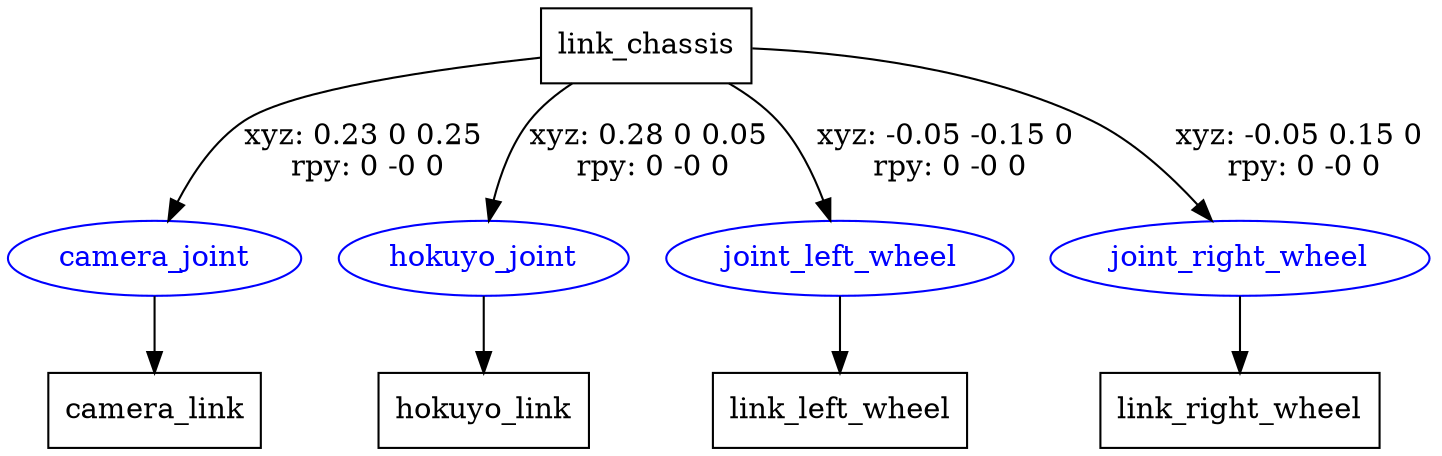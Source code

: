 digraph G {
node [shape=box];
"link_chassis" [label="link_chassis"];
"camera_link" [label="camera_link"];
"hokuyo_link" [label="hokuyo_link"];
"link_left_wheel" [label="link_left_wheel"];
"link_right_wheel" [label="link_right_wheel"];
node [shape=ellipse, color=blue, fontcolor=blue];
"link_chassis" -> "camera_joint" [label="xyz: 0.23 0 0.25 \nrpy: 0 -0 0"]
"camera_joint" -> "camera_link"
"link_chassis" -> "hokuyo_joint" [label="xyz: 0.28 0 0.05 \nrpy: 0 -0 0"]
"hokuyo_joint" -> "hokuyo_link"
"link_chassis" -> "joint_left_wheel" [label="xyz: -0.05 -0.15 0 \nrpy: 0 -0 0"]
"joint_left_wheel" -> "link_left_wheel"
"link_chassis" -> "joint_right_wheel" [label="xyz: -0.05 0.15 0 \nrpy: 0 -0 0"]
"joint_right_wheel" -> "link_right_wheel"
}
